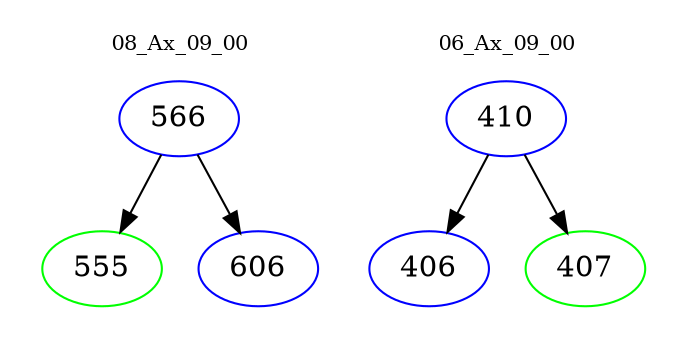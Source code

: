 digraph{
subgraph cluster_0 {
color = white
label = "08_Ax_09_00";
fontsize=10;
T0_566 [label="566", color="blue"]
T0_566 -> T0_555 [color="black"]
T0_555 [label="555", color="green"]
T0_566 -> T0_606 [color="black"]
T0_606 [label="606", color="blue"]
}
subgraph cluster_1 {
color = white
label = "06_Ax_09_00";
fontsize=10;
T1_410 [label="410", color="blue"]
T1_410 -> T1_406 [color="black"]
T1_406 [label="406", color="blue"]
T1_410 -> T1_407 [color="black"]
T1_407 [label="407", color="green"]
}
}
